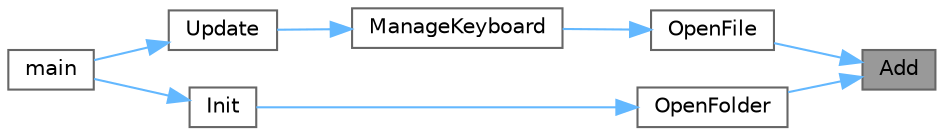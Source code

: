 digraph "Add"
{
 // LATEX_PDF_SIZE
  bgcolor="transparent";
  edge [fontname=Helvetica,fontsize=10,labelfontname=Helvetica,labelfontsize=10];
  node [fontname=Helvetica,fontsize=10,shape=box,height=0.2,width=0.4];
  rankdir="RL";
  Node1 [id="Node000001",label="Add",height=0.2,width=0.4,color="gray40", fillcolor="grey60", style="filled", fontcolor="black",tooltip=" "];
  Node1 -> Node2 [id="edge1_Node000001_Node000002",dir="back",color="steelblue1",style="solid",tooltip=" "];
  Node2 [id="Node000002",label="OpenFile",height=0.2,width=0.4,color="grey40", fillcolor="white", style="filled",URL="$main_8cpp.html#a2fe25d11fd1a823cfcc8ee4038b4a170",tooltip=" "];
  Node2 -> Node3 [id="edge2_Node000002_Node000003",dir="back",color="steelblue1",style="solid",tooltip=" "];
  Node3 [id="Node000003",label="ManageKeyboard",height=0.2,width=0.4,color="grey40", fillcolor="white", style="filled",URL="$main_8cpp.html#a7aaf9bbe483841747e20d977f94977f4",tooltip=" "];
  Node3 -> Node4 [id="edge3_Node000003_Node000004",dir="back",color="steelblue1",style="solid",tooltip=" "];
  Node4 [id="Node000004",label="Update",height=0.2,width=0.4,color="grey40", fillcolor="white", style="filled",URL="$main_8cpp.html#aec0783b5a136e042adcc47bae4fe5291",tooltip=" "];
  Node4 -> Node5 [id="edge4_Node000004_Node000005",dir="back",color="steelblue1",style="solid",tooltip=" "];
  Node5 [id="Node000005",label="main",height=0.2,width=0.4,color="grey40", fillcolor="white", style="filled",URL="$main_8cpp.html#ae66f6b31b5ad750f1fe042a706a4e3d4",tooltip=" "];
  Node1 -> Node6 [id="edge5_Node000001_Node000006",dir="back",color="steelblue1",style="solid",tooltip=" "];
  Node6 [id="Node000006",label="OpenFolder",height=0.2,width=0.4,color="grey40", fillcolor="white", style="filled",URL="$main_8cpp.html#a7f2950d96e464308233d783b9de888ca",tooltip=" "];
  Node6 -> Node7 [id="edge6_Node000006_Node000007",dir="back",color="steelblue1",style="solid",tooltip=" "];
  Node7 [id="Node000007",label="Init",height=0.2,width=0.4,color="grey40", fillcolor="white", style="filled",URL="$main_8cpp.html#a1e3b6d38df0786ccf7f938d60e386aae",tooltip=" "];
  Node7 -> Node5 [id="edge7_Node000007_Node000005",dir="back",color="steelblue1",style="solid",tooltip=" "];
}
